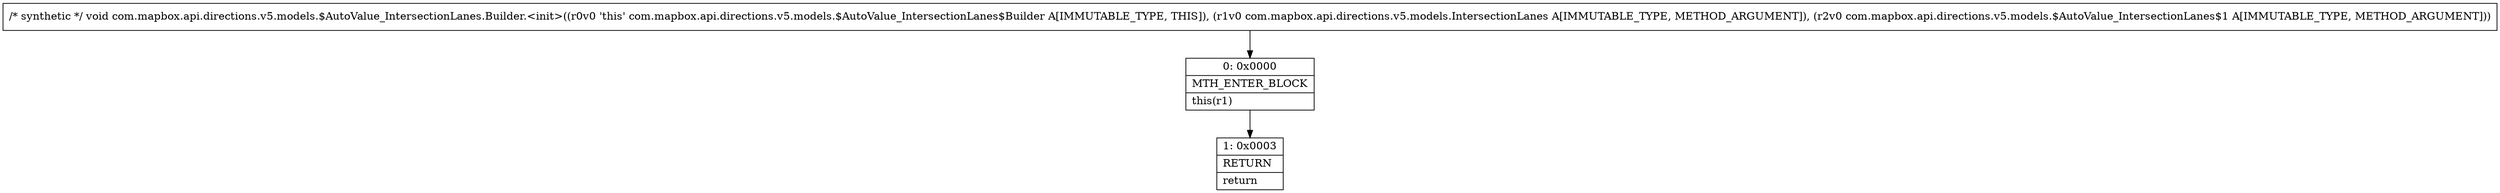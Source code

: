 digraph "CFG forcom.mapbox.api.directions.v5.models.$AutoValue_IntersectionLanes.Builder.\<init\>(Lcom\/mapbox\/api\/directions\/v5\/models\/IntersectionLanes;Lcom\/mapbox\/api\/directions\/v5\/models\/$AutoValue_IntersectionLanes$1;)V" {
Node_0 [shape=record,label="{0\:\ 0x0000|MTH_ENTER_BLOCK\l|this(r1)\l}"];
Node_1 [shape=record,label="{1\:\ 0x0003|RETURN\l|return\l}"];
MethodNode[shape=record,label="{\/* synthetic *\/ void com.mapbox.api.directions.v5.models.$AutoValue_IntersectionLanes.Builder.\<init\>((r0v0 'this' com.mapbox.api.directions.v5.models.$AutoValue_IntersectionLanes$Builder A[IMMUTABLE_TYPE, THIS]), (r1v0 com.mapbox.api.directions.v5.models.IntersectionLanes A[IMMUTABLE_TYPE, METHOD_ARGUMENT]), (r2v0 com.mapbox.api.directions.v5.models.$AutoValue_IntersectionLanes$1 A[IMMUTABLE_TYPE, METHOD_ARGUMENT])) }"];
MethodNode -> Node_0;
Node_0 -> Node_1;
}

